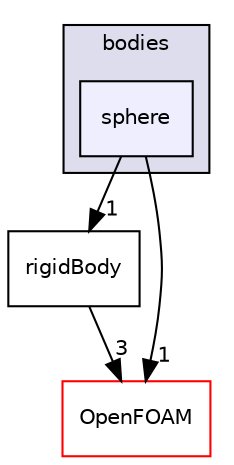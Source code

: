 digraph "src/rigidBodyDynamics/bodies/sphere" {
  bgcolor=transparent;
  compound=true
  node [ fontsize="10", fontname="Helvetica"];
  edge [ labelfontsize="10", labelfontname="Helvetica"];
  subgraph clusterdir_01e6611f9f28701f695d48f798765437 {
    graph [ bgcolor="#ddddee", pencolor="black", label="bodies" fontname="Helvetica", fontsize="10", URL="dir_01e6611f9f28701f695d48f798765437.html"]
  dir_93cf0605ee517170b4088252315dbd57 [shape=box, label="sphere", style="filled", fillcolor="#eeeeff", pencolor="black", URL="dir_93cf0605ee517170b4088252315dbd57.html"];
  }
  dir_35dd5cd9890fdce6a1471825e6c7daa2 [shape=box label="rigidBody" URL="dir_35dd5cd9890fdce6a1471825e6c7daa2.html"];
  dir_c5473ff19b20e6ec4dfe5c310b3778a8 [shape=box label="OpenFOAM" color="red" URL="dir_c5473ff19b20e6ec4dfe5c310b3778a8.html"];
  dir_35dd5cd9890fdce6a1471825e6c7daa2->dir_c5473ff19b20e6ec4dfe5c310b3778a8 [headlabel="3", labeldistance=1.5 headhref="dir_003496_002151.html"];
  dir_93cf0605ee517170b4088252315dbd57->dir_35dd5cd9890fdce6a1471825e6c7daa2 [headlabel="1", labeldistance=1.5 headhref="dir_003497_003496.html"];
  dir_93cf0605ee517170b4088252315dbd57->dir_c5473ff19b20e6ec4dfe5c310b3778a8 [headlabel="1", labeldistance=1.5 headhref="dir_003497_002151.html"];
}
